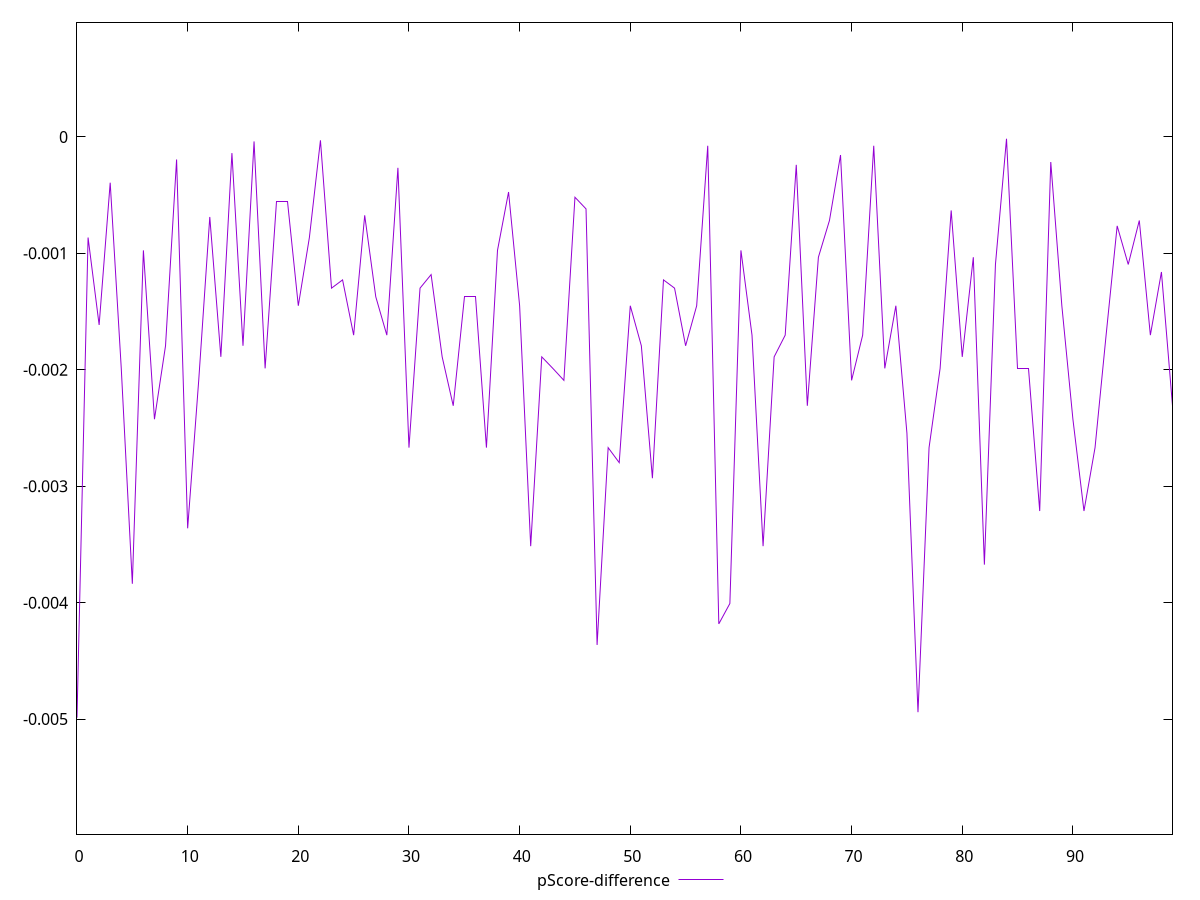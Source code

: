 reset

$pScoreDifference <<EOF
0 -0.004987901848114928
1 -0.0008644134801543135
2 -0.0016150535086272289
3 -0.00039330382405111664
4 -0.0019880970896379857
5 -0.0038376862283343582
6 -0.0009745772217075732
7 -0.0024245992944664785
8 -0.0017940531012803351
9 -0.00019412870880386457
10 -0.0033613540260695185
11 -0.0020910155664141117
12 -0.0006878459821848537
13 -0.0018891437901835673
14 -0.000139238051684476
15 -0.0017940531012803351
16 -0.000039295854277865416
17 -0.0019880970896379857
18 -0.0005542546369290413
19 -0.0005542546369290413
20 -0.0014502952832327054
21 -0.0008644134801543135
22 -0.000029491603855902326
23 -0.0012989908715810294
24 -0.0012281422996036628
25 -0.0017027232912955048
26 -0.000673813781605137
27 -0.0013730099310635957
28 -0.0017027232912955048
29 -0.0002656953537765183
30 -0.0026687281166093424
31 -0.0012989908715810294
32 -0.0011826245004524782
33 -0.0018891437901835673
34 -0.00230916222073807
35 -0.0013730099310635957
36 -0.0013730099310635957
37 -0.0026687281166093424
38 -0.0009745772217075732
39 -0.00047359564932070164
40 -0.0014502952832327054
41 -0.003514851032545563
42 -0.0018891437901835673
43 -0.0019880970896379857
44 -0.0020910155664141117
45 -0.0005184327939937727
46 -0.0006183602677807265
47 -0.004363180678341738
48 -0.0026687281166093424
49 -0.002797632513793946
50 -0.0014502952832327054
51 -0.0017940531012803351
52 -0.0029312395418075177
53 -0.0012281422996036628
54 -0.0012989908715810294
55 -0.0017940531012803351
56 -0.0014502952832327054
57 -0.00007643513833810456
58 -0.00418237112747144
59 -0.004007242790261323
60 -0.0009745772217075732
61 -0.0017027232912955048
62 -0.003514851032545563
63 -0.0018891437901835673
64 -0.0017027232912955048
65 -0.00023977484288650874
66 -0.00230916222073807
67 -0.0010336786737363823
68 -0.0007179593823529729
69 -0.00015588536772814798
70 -0.0020910155664141117
71 -0.0017027232912955048
72 -0.00007643513833810456
73 -0.0019880970896379857
74 -0.0014502952832327054
75 -0.002544419243898366
76 -0.004940790880772705
77 -0.0026687281166093424
78 -0.0019880970896379857
79 -0.0006318674882397346
80 -0.0018891437901835673
81 -0.0010336786737363823
82 -0.0036735920645689646
83 -0.0010955790980251567
84 -0.00001595084255656687
85 -0.0019880970896379857
86 -0.0019880970896379857
87 -0.0032129921487229485
88 -0.00021596346544150435
89 -0.0014502952832327054
90 -0.0024245992944664785
91 -0.0032129921487229485
92 -0.0026687281166093424
93 -0.0017027232912955048
94 -0.0007643857060142256
95 -0.0010955790980251567
96 -0.0007179593823529729
97 -0.0017027232912955048
98 -0.001160369542322015
99 -0.00230916222073807
EOF

set key outside below
set xrange [0:99]
set yrange [-0.0059879018481149284:0.0009840491574434332]
set trange [-0.0059879018481149284:0.0009840491574434332]
set terminal svg size 640, 500 enhanced background rgb 'white'
set output "reports/report_00030_2021-02-24T20-42-31.540Z/estimated-input-latency/samples/music/pScore-difference/values.svg"

plot $pScoreDifference title "pScore-difference" with line

reset
